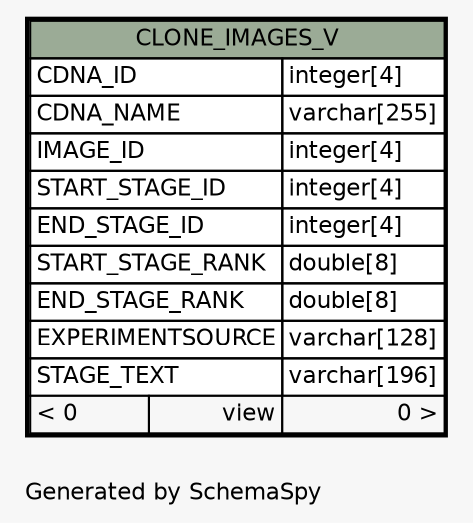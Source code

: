 // dot 2.38.0 on Windows 10 10.0
// SchemaSpy rev Unknown
digraph "oneDegreeRelationshipsDiagram" {
  graph [
    rankdir="RL"
    bgcolor="#f7f7f7"
    label="\nGenerated by SchemaSpy"
    labeljust="l"
    nodesep="0.18"
    ranksep="0.46"
    fontname="Helvetica"
    fontsize="11"
  ];
  node [
    fontname="Helvetica"
    fontsize="11"
    shape="plaintext"
  ];
  edge [
    arrowsize="0.8"
  ];
  "CLONE_IMAGES_V" [
    label=<
    <TABLE BORDER="2" CELLBORDER="1" CELLSPACING="0" BGCOLOR="#ffffff">
      <TR><TD COLSPAN="3" BGCOLOR="#9bab96" ALIGN="CENTER">CLONE_IMAGES_V</TD></TR>
      <TR><TD PORT="CDNA_ID" COLSPAN="2" ALIGN="LEFT">CDNA_ID</TD><TD PORT="CDNA_ID.type" ALIGN="LEFT">integer[4]</TD></TR>
      <TR><TD PORT="CDNA_NAME" COLSPAN="2" ALIGN="LEFT">CDNA_NAME</TD><TD PORT="CDNA_NAME.type" ALIGN="LEFT">varchar[255]</TD></TR>
      <TR><TD PORT="IMAGE_ID" COLSPAN="2" ALIGN="LEFT">IMAGE_ID</TD><TD PORT="IMAGE_ID.type" ALIGN="LEFT">integer[4]</TD></TR>
      <TR><TD PORT="START_STAGE_ID" COLSPAN="2" ALIGN="LEFT">START_STAGE_ID</TD><TD PORT="START_STAGE_ID.type" ALIGN="LEFT">integer[4]</TD></TR>
      <TR><TD PORT="END_STAGE_ID" COLSPAN="2" ALIGN="LEFT">END_STAGE_ID</TD><TD PORT="END_STAGE_ID.type" ALIGN="LEFT">integer[4]</TD></TR>
      <TR><TD PORT="START_STAGE_RANK" COLSPAN="2" ALIGN="LEFT">START_STAGE_RANK</TD><TD PORT="START_STAGE_RANK.type" ALIGN="LEFT">double[8]</TD></TR>
      <TR><TD PORT="END_STAGE_RANK" COLSPAN="2" ALIGN="LEFT">END_STAGE_RANK</TD><TD PORT="END_STAGE_RANK.type" ALIGN="LEFT">double[8]</TD></TR>
      <TR><TD PORT="EXPERIMENTSOURCE" COLSPAN="2" ALIGN="LEFT">EXPERIMENTSOURCE</TD><TD PORT="EXPERIMENTSOURCE.type" ALIGN="LEFT">varchar[128]</TD></TR>
      <TR><TD PORT="STAGE_TEXT" COLSPAN="2" ALIGN="LEFT">STAGE_TEXT</TD><TD PORT="STAGE_TEXT.type" ALIGN="LEFT">varchar[196]</TD></TR>
      <TR><TD ALIGN="LEFT" BGCOLOR="#f7f7f7">&lt; 0</TD><TD ALIGN="RIGHT" BGCOLOR="#f7f7f7">view</TD><TD ALIGN="RIGHT" BGCOLOR="#f7f7f7">0 &gt;</TD></TR>
    </TABLE>>
    URL="CLONE_IMAGES_V.html"
    tooltip="CLONE_IMAGES_V"
  ];
}
